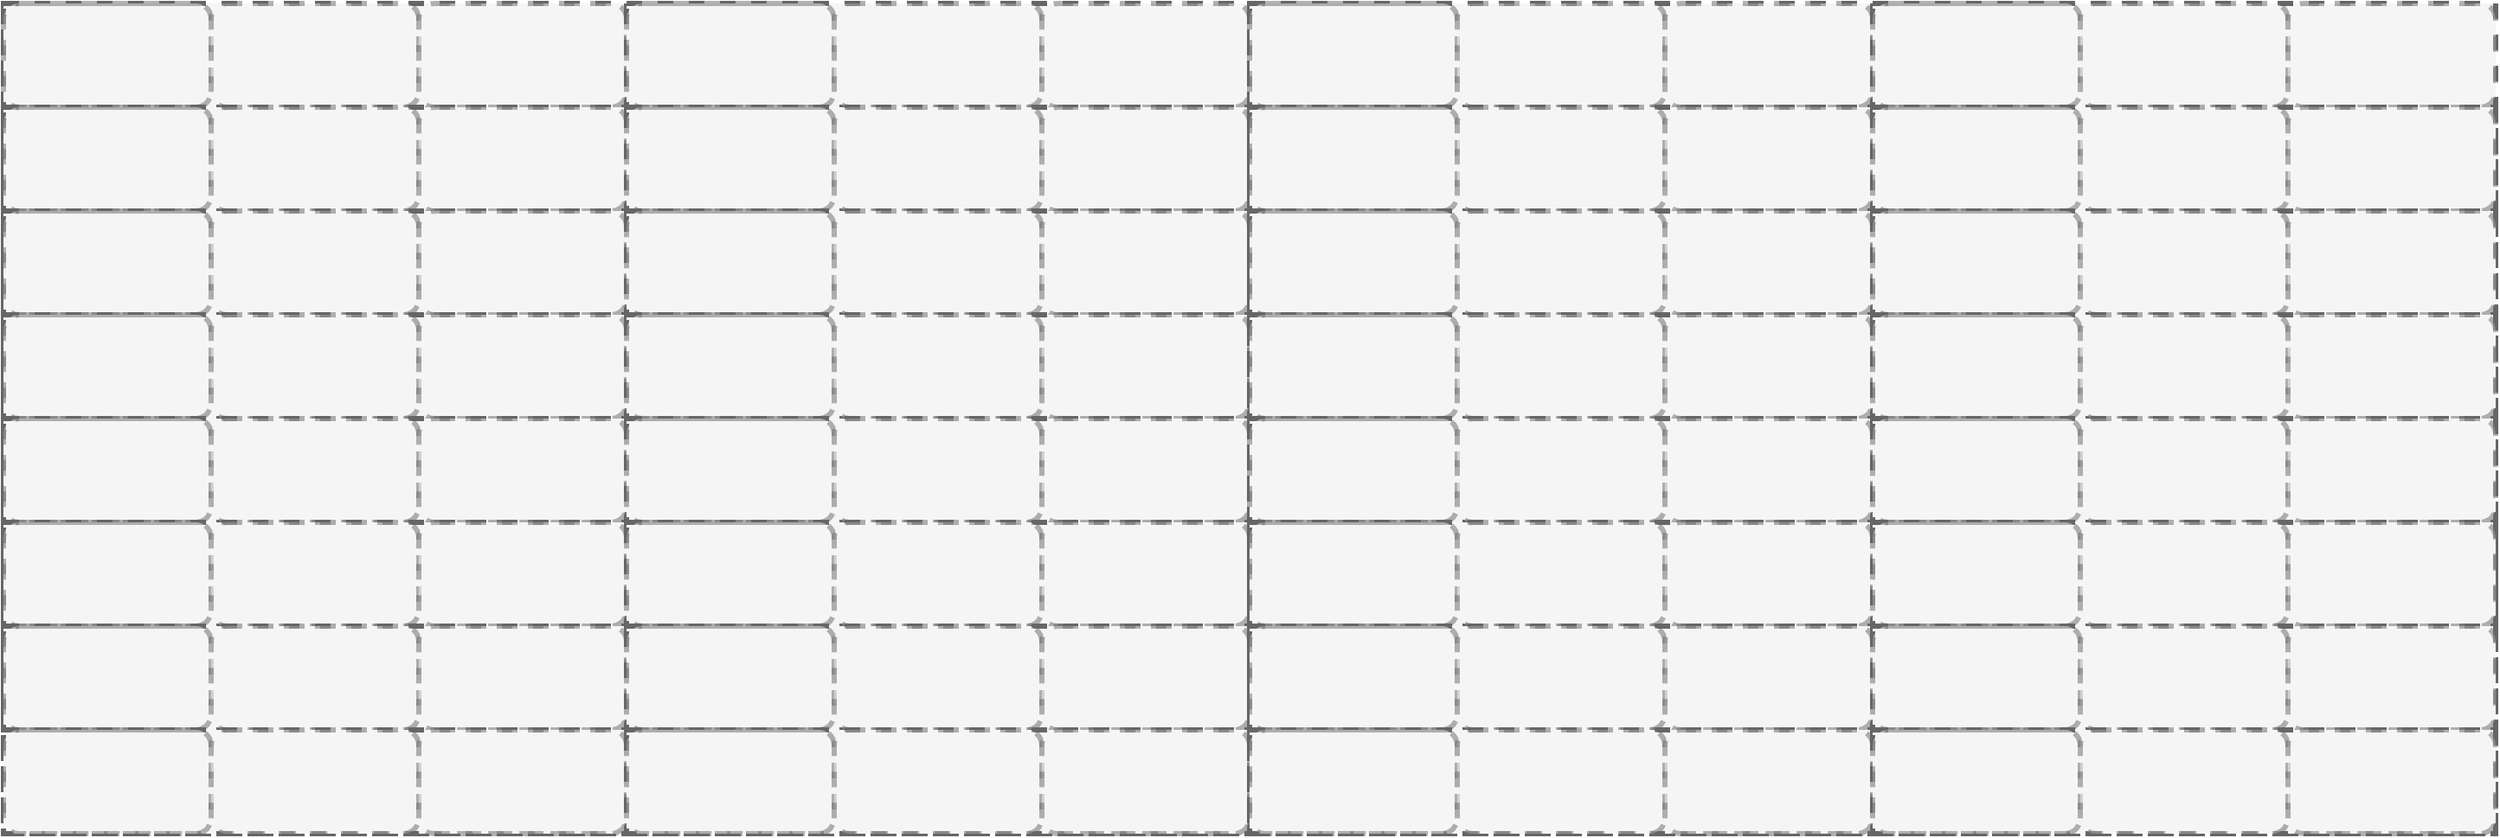 <mxfile version="20.8.16" type="device"><diagram name="ページ1" id="0RTc6-FF8qy1C9PhqOyB"><mxGraphModel dx="1048" dy="943" grid="1" gridSize="10" guides="1" tooltips="1" connect="1" arrows="1" fold="1" page="1" pageScale="1" pageWidth="1169" pageHeight="827" math="0" shadow="0"><root><mxCell id="0"/><mxCell id="1" parent="0"/><mxCell id="ZHSM3dWMWpiIqD__OsiT-309" value="" style="group;fillColor=#f5f5f5;strokeColor=#666666;fontColor=#333333;dashed=1;strokeWidth=3;" vertex="1" connectable="0" parent="1"><mxGeometry x="80" y="40" width="1440" height="480" as="geometry"/></mxCell><mxCell id="ZHSM3dWMWpiIqD__OsiT-203" value="" style="group;fillColor=#f5f5f5;strokeColor=#666666;fontColor=#333333;dashed=1;strokeWidth=3;" vertex="1" connectable="0" parent="ZHSM3dWMWpiIqD__OsiT-309"><mxGeometry width="720" height="240" as="geometry"/></mxCell><mxCell id="ZHSM3dWMWpiIqD__OsiT-185" value="" style="group;fillColor=#f5f5f5;strokeColor=#666666;fontColor=#333333;dashed=1;strokeWidth=3;" vertex="1" connectable="0" parent="ZHSM3dWMWpiIqD__OsiT-203"><mxGeometry width="720" height="120" as="geometry"/></mxCell><mxCell id="ZHSM3dWMWpiIqD__OsiT-172" value="" style="group;fillColor=#f5f5f5;strokeColor=#666666;fontColor=#333333;dashed=1;strokeWidth=3;" vertex="1" connectable="0" parent="ZHSM3dWMWpiIqD__OsiT-185"><mxGeometry width="360" height="60" as="geometry"/></mxCell><mxCell id="ZHSM3dWMWpiIqD__OsiT-166" value="" style="rounded=1;whiteSpace=wrap;html=1;opacity=50;fillColor=#f5f5f5;strokeColor=#666666;fontColor=#333333;dashed=1;strokeWidth=3;" vertex="1" parent="ZHSM3dWMWpiIqD__OsiT-172"><mxGeometry width="120" height="60" as="geometry"/></mxCell><mxCell id="ZHSM3dWMWpiIqD__OsiT-167" value="" style="rounded=1;whiteSpace=wrap;html=1;opacity=50;fillColor=#f5f5f5;strokeColor=#666666;fontColor=#333333;dashed=1;strokeWidth=3;" vertex="1" parent="ZHSM3dWMWpiIqD__OsiT-172"><mxGeometry x="120" width="120" height="60" as="geometry"/></mxCell><mxCell id="ZHSM3dWMWpiIqD__OsiT-168" value="" style="rounded=1;whiteSpace=wrap;html=1;opacity=50;fillColor=#f5f5f5;strokeColor=#666666;fontColor=#333333;dashed=1;strokeWidth=3;" vertex="1" parent="ZHSM3dWMWpiIqD__OsiT-172"><mxGeometry x="240" width="120" height="60" as="geometry"/></mxCell><mxCell id="ZHSM3dWMWpiIqD__OsiT-173" value="" style="group;fillColor=#f5f5f5;strokeColor=#666666;fontColor=#333333;dashed=1;strokeWidth=3;" vertex="1" connectable="0" parent="ZHSM3dWMWpiIqD__OsiT-185"><mxGeometry y="60" width="360" height="60" as="geometry"/></mxCell><mxCell id="ZHSM3dWMWpiIqD__OsiT-174" value="" style="rounded=1;whiteSpace=wrap;html=1;opacity=50;fillColor=#f5f5f5;strokeColor=#666666;fontColor=#333333;dashed=1;strokeWidth=3;" vertex="1" parent="ZHSM3dWMWpiIqD__OsiT-173"><mxGeometry width="120" height="60" as="geometry"/></mxCell><mxCell id="ZHSM3dWMWpiIqD__OsiT-175" value="" style="rounded=1;whiteSpace=wrap;html=1;opacity=50;fillColor=#f5f5f5;strokeColor=#666666;fontColor=#333333;dashed=1;strokeWidth=3;" vertex="1" parent="ZHSM3dWMWpiIqD__OsiT-173"><mxGeometry x="120" width="120" height="60" as="geometry"/></mxCell><mxCell id="ZHSM3dWMWpiIqD__OsiT-176" value="" style="rounded=1;whiteSpace=wrap;html=1;opacity=50;fillColor=#f5f5f5;strokeColor=#666666;fontColor=#333333;dashed=1;strokeWidth=3;" vertex="1" parent="ZHSM3dWMWpiIqD__OsiT-173"><mxGeometry x="240" width="120" height="60" as="geometry"/></mxCell><mxCell id="ZHSM3dWMWpiIqD__OsiT-177" value="" style="group;fillColor=#f5f5f5;strokeColor=#666666;fontColor=#333333;dashed=1;strokeWidth=3;" vertex="1" connectable="0" parent="ZHSM3dWMWpiIqD__OsiT-185"><mxGeometry x="360" width="360" height="60" as="geometry"/></mxCell><mxCell id="ZHSM3dWMWpiIqD__OsiT-178" value="" style="rounded=1;whiteSpace=wrap;html=1;opacity=50;fillColor=#f5f5f5;strokeColor=#666666;fontColor=#333333;dashed=1;strokeWidth=3;" vertex="1" parent="ZHSM3dWMWpiIqD__OsiT-177"><mxGeometry width="120" height="60" as="geometry"/></mxCell><mxCell id="ZHSM3dWMWpiIqD__OsiT-179" value="" style="rounded=1;whiteSpace=wrap;html=1;opacity=50;fillColor=#f5f5f5;strokeColor=#666666;fontColor=#333333;dashed=1;strokeWidth=3;" vertex="1" parent="ZHSM3dWMWpiIqD__OsiT-177"><mxGeometry x="120" width="120" height="60" as="geometry"/></mxCell><mxCell id="ZHSM3dWMWpiIqD__OsiT-180" value="" style="rounded=1;whiteSpace=wrap;html=1;opacity=50;fillColor=#f5f5f5;strokeColor=#666666;fontColor=#333333;dashed=1;strokeWidth=3;" vertex="1" parent="ZHSM3dWMWpiIqD__OsiT-177"><mxGeometry x="240" width="120" height="60" as="geometry"/></mxCell><mxCell id="ZHSM3dWMWpiIqD__OsiT-181" value="" style="group;fillColor=#f5f5f5;strokeColor=#666666;fontColor=#333333;dashed=1;strokeWidth=3;" vertex="1" connectable="0" parent="ZHSM3dWMWpiIqD__OsiT-185"><mxGeometry x="360" y="60" width="360" height="60" as="geometry"/></mxCell><mxCell id="ZHSM3dWMWpiIqD__OsiT-182" value="" style="rounded=1;whiteSpace=wrap;html=1;opacity=50;fillColor=#f5f5f5;strokeColor=#666666;fontColor=#333333;dashed=1;strokeWidth=3;" vertex="1" parent="ZHSM3dWMWpiIqD__OsiT-181"><mxGeometry width="120" height="60" as="geometry"/></mxCell><mxCell id="ZHSM3dWMWpiIqD__OsiT-183" value="" style="rounded=1;whiteSpace=wrap;html=1;opacity=50;fillColor=#f5f5f5;strokeColor=#666666;fontColor=#333333;dashed=1;strokeWidth=3;" vertex="1" parent="ZHSM3dWMWpiIqD__OsiT-181"><mxGeometry x="120" width="120" height="60" as="geometry"/></mxCell><mxCell id="ZHSM3dWMWpiIqD__OsiT-184" value="" style="rounded=1;whiteSpace=wrap;html=1;opacity=50;fillColor=#f5f5f5;strokeColor=#666666;fontColor=#333333;dashed=1;strokeWidth=3;" vertex="1" parent="ZHSM3dWMWpiIqD__OsiT-181"><mxGeometry x="240" width="120" height="60" as="geometry"/></mxCell><mxCell id="ZHSM3dWMWpiIqD__OsiT-186" value="" style="group;fillColor=#f5f5f5;strokeColor=#666666;fontColor=#333333;dashed=1;strokeWidth=3;" vertex="1" connectable="0" parent="ZHSM3dWMWpiIqD__OsiT-203"><mxGeometry y="120" width="720" height="120" as="geometry"/></mxCell><mxCell id="ZHSM3dWMWpiIqD__OsiT-187" value="" style="group;fillColor=#f5f5f5;strokeColor=#666666;fontColor=#333333;dashed=1;strokeWidth=3;" vertex="1" connectable="0" parent="ZHSM3dWMWpiIqD__OsiT-186"><mxGeometry width="360" height="60" as="geometry"/></mxCell><mxCell id="ZHSM3dWMWpiIqD__OsiT-188" value="" style="rounded=1;whiteSpace=wrap;html=1;opacity=50;fillColor=#f5f5f5;strokeColor=#666666;fontColor=#333333;dashed=1;strokeWidth=3;" vertex="1" parent="ZHSM3dWMWpiIqD__OsiT-187"><mxGeometry width="120" height="60" as="geometry"/></mxCell><mxCell id="ZHSM3dWMWpiIqD__OsiT-189" value="" style="rounded=1;whiteSpace=wrap;html=1;opacity=50;fillColor=#f5f5f5;strokeColor=#666666;fontColor=#333333;dashed=1;strokeWidth=3;" vertex="1" parent="ZHSM3dWMWpiIqD__OsiT-187"><mxGeometry x="120" width="120" height="60" as="geometry"/></mxCell><mxCell id="ZHSM3dWMWpiIqD__OsiT-190" value="" style="rounded=1;whiteSpace=wrap;html=1;opacity=50;fillColor=#f5f5f5;strokeColor=#666666;fontColor=#333333;dashed=1;strokeWidth=3;" vertex="1" parent="ZHSM3dWMWpiIqD__OsiT-187"><mxGeometry x="240" width="120" height="60" as="geometry"/></mxCell><mxCell id="ZHSM3dWMWpiIqD__OsiT-191" value="" style="group;fillColor=#f5f5f5;strokeColor=#666666;fontColor=#333333;dashed=1;strokeWidth=3;" vertex="1" connectable="0" parent="ZHSM3dWMWpiIqD__OsiT-186"><mxGeometry y="60" width="360" height="60" as="geometry"/></mxCell><mxCell id="ZHSM3dWMWpiIqD__OsiT-192" value="" style="rounded=1;whiteSpace=wrap;html=1;opacity=50;fillColor=#f5f5f5;strokeColor=#666666;fontColor=#333333;dashed=1;strokeWidth=3;" vertex="1" parent="ZHSM3dWMWpiIqD__OsiT-191"><mxGeometry width="120" height="60" as="geometry"/></mxCell><mxCell id="ZHSM3dWMWpiIqD__OsiT-193" value="" style="rounded=1;whiteSpace=wrap;html=1;opacity=50;fillColor=#f5f5f5;strokeColor=#666666;fontColor=#333333;dashed=1;strokeWidth=3;" vertex="1" parent="ZHSM3dWMWpiIqD__OsiT-191"><mxGeometry x="120" width="120" height="60" as="geometry"/></mxCell><mxCell id="ZHSM3dWMWpiIqD__OsiT-194" value="" style="rounded=1;whiteSpace=wrap;html=1;opacity=50;fillColor=#f5f5f5;strokeColor=#666666;fontColor=#333333;dashed=1;strokeWidth=3;" vertex="1" parent="ZHSM3dWMWpiIqD__OsiT-191"><mxGeometry x="240" width="120" height="60" as="geometry"/></mxCell><mxCell id="ZHSM3dWMWpiIqD__OsiT-195" value="" style="group;fillColor=#f5f5f5;strokeColor=#666666;fontColor=#333333;dashed=1;strokeWidth=3;" vertex="1" connectable="0" parent="ZHSM3dWMWpiIqD__OsiT-186"><mxGeometry x="360" width="360" height="60" as="geometry"/></mxCell><mxCell id="ZHSM3dWMWpiIqD__OsiT-196" value="" style="rounded=1;whiteSpace=wrap;html=1;opacity=50;fillColor=#f5f5f5;strokeColor=#666666;fontColor=#333333;dashed=1;strokeWidth=3;" vertex="1" parent="ZHSM3dWMWpiIqD__OsiT-195"><mxGeometry width="120" height="60" as="geometry"/></mxCell><mxCell id="ZHSM3dWMWpiIqD__OsiT-197" value="" style="rounded=1;whiteSpace=wrap;html=1;opacity=50;fillColor=#f5f5f5;strokeColor=#666666;fontColor=#333333;dashed=1;strokeWidth=3;" vertex="1" parent="ZHSM3dWMWpiIqD__OsiT-195"><mxGeometry x="120" width="120" height="60" as="geometry"/></mxCell><mxCell id="ZHSM3dWMWpiIqD__OsiT-198" value="" style="rounded=1;whiteSpace=wrap;html=1;opacity=50;fillColor=#f5f5f5;strokeColor=#666666;fontColor=#333333;dashed=1;strokeWidth=3;" vertex="1" parent="ZHSM3dWMWpiIqD__OsiT-195"><mxGeometry x="240" width="120" height="60" as="geometry"/></mxCell><mxCell id="ZHSM3dWMWpiIqD__OsiT-199" value="" style="group;fillColor=#f5f5f5;strokeColor=#666666;fontColor=#333333;dashed=1;strokeWidth=3;" vertex="1" connectable="0" parent="ZHSM3dWMWpiIqD__OsiT-186"><mxGeometry x="360" y="60" width="360" height="60" as="geometry"/></mxCell><mxCell id="ZHSM3dWMWpiIqD__OsiT-200" value="" style="rounded=1;whiteSpace=wrap;html=1;opacity=50;fillColor=#f5f5f5;strokeColor=#666666;fontColor=#333333;dashed=1;strokeWidth=3;" vertex="1" parent="ZHSM3dWMWpiIqD__OsiT-199"><mxGeometry width="120" height="60" as="geometry"/></mxCell><mxCell id="ZHSM3dWMWpiIqD__OsiT-201" value="" style="rounded=1;whiteSpace=wrap;html=1;opacity=50;fillColor=#f5f5f5;strokeColor=#666666;fontColor=#333333;dashed=1;strokeWidth=3;" vertex="1" parent="ZHSM3dWMWpiIqD__OsiT-199"><mxGeometry x="120" width="120" height="60" as="geometry"/></mxCell><mxCell id="ZHSM3dWMWpiIqD__OsiT-202" value="" style="rounded=1;whiteSpace=wrap;html=1;opacity=50;fillColor=#f5f5f5;strokeColor=#666666;fontColor=#333333;dashed=1;strokeWidth=3;" vertex="1" parent="ZHSM3dWMWpiIqD__OsiT-199"><mxGeometry x="240" width="120" height="60" as="geometry"/></mxCell><mxCell id="ZHSM3dWMWpiIqD__OsiT-204" value="" style="group;fillColor=#f5f5f5;strokeColor=#666666;fontColor=#333333;dashed=1;strokeWidth=3;" vertex="1" connectable="0" parent="ZHSM3dWMWpiIqD__OsiT-309"><mxGeometry y="240" width="720" height="240" as="geometry"/></mxCell><mxCell id="ZHSM3dWMWpiIqD__OsiT-205" value="" style="group;fillColor=#f5f5f5;strokeColor=#666666;fontColor=#333333;dashed=1;strokeWidth=3;" vertex="1" connectable="0" parent="ZHSM3dWMWpiIqD__OsiT-204"><mxGeometry width="720" height="120" as="geometry"/></mxCell><mxCell id="ZHSM3dWMWpiIqD__OsiT-206" value="" style="group;fillColor=#f5f5f5;strokeColor=#666666;fontColor=#333333;dashed=1;strokeWidth=3;" vertex="1" connectable="0" parent="ZHSM3dWMWpiIqD__OsiT-205"><mxGeometry width="360" height="60" as="geometry"/></mxCell><mxCell id="ZHSM3dWMWpiIqD__OsiT-207" value="" style="rounded=1;whiteSpace=wrap;html=1;opacity=50;fillColor=#f5f5f5;strokeColor=#666666;fontColor=#333333;dashed=1;strokeWidth=3;" vertex="1" parent="ZHSM3dWMWpiIqD__OsiT-206"><mxGeometry width="120" height="60" as="geometry"/></mxCell><mxCell id="ZHSM3dWMWpiIqD__OsiT-208" value="" style="rounded=1;whiteSpace=wrap;html=1;opacity=50;fillColor=#f5f5f5;strokeColor=#666666;fontColor=#333333;dashed=1;strokeWidth=3;" vertex="1" parent="ZHSM3dWMWpiIqD__OsiT-206"><mxGeometry x="120" width="120" height="60" as="geometry"/></mxCell><mxCell id="ZHSM3dWMWpiIqD__OsiT-209" value="" style="rounded=1;whiteSpace=wrap;html=1;opacity=50;fillColor=#f5f5f5;strokeColor=#666666;fontColor=#333333;dashed=1;strokeWidth=3;" vertex="1" parent="ZHSM3dWMWpiIqD__OsiT-206"><mxGeometry x="240" width="120" height="60" as="geometry"/></mxCell><mxCell id="ZHSM3dWMWpiIqD__OsiT-210" value="" style="group;fillColor=#f5f5f5;strokeColor=#666666;fontColor=#333333;dashed=1;strokeWidth=3;" vertex="1" connectable="0" parent="ZHSM3dWMWpiIqD__OsiT-205"><mxGeometry y="60" width="360" height="60" as="geometry"/></mxCell><mxCell id="ZHSM3dWMWpiIqD__OsiT-211" value="" style="rounded=1;whiteSpace=wrap;html=1;opacity=50;fillColor=#f5f5f5;strokeColor=#666666;fontColor=#333333;dashed=1;strokeWidth=3;" vertex="1" parent="ZHSM3dWMWpiIqD__OsiT-210"><mxGeometry width="120" height="60" as="geometry"/></mxCell><mxCell id="ZHSM3dWMWpiIqD__OsiT-212" value="" style="rounded=1;whiteSpace=wrap;html=1;opacity=50;fillColor=#f5f5f5;strokeColor=#666666;fontColor=#333333;dashed=1;strokeWidth=3;" vertex="1" parent="ZHSM3dWMWpiIqD__OsiT-210"><mxGeometry x="120" width="120" height="60" as="geometry"/></mxCell><mxCell id="ZHSM3dWMWpiIqD__OsiT-213" value="" style="rounded=1;whiteSpace=wrap;html=1;opacity=50;fillColor=#f5f5f5;strokeColor=#666666;fontColor=#333333;dashed=1;strokeWidth=3;" vertex="1" parent="ZHSM3dWMWpiIqD__OsiT-210"><mxGeometry x="240" width="120" height="60" as="geometry"/></mxCell><mxCell id="ZHSM3dWMWpiIqD__OsiT-214" value="" style="group;fillColor=#f5f5f5;strokeColor=#666666;fontColor=#333333;dashed=1;strokeWidth=3;" vertex="1" connectable="0" parent="ZHSM3dWMWpiIqD__OsiT-205"><mxGeometry x="360" width="360" height="60" as="geometry"/></mxCell><mxCell id="ZHSM3dWMWpiIqD__OsiT-215" value="" style="rounded=1;whiteSpace=wrap;html=1;opacity=50;fillColor=#f5f5f5;strokeColor=#666666;fontColor=#333333;dashed=1;strokeWidth=3;" vertex="1" parent="ZHSM3dWMWpiIqD__OsiT-214"><mxGeometry width="120" height="60" as="geometry"/></mxCell><mxCell id="ZHSM3dWMWpiIqD__OsiT-216" value="" style="rounded=1;whiteSpace=wrap;html=1;opacity=50;fillColor=#f5f5f5;strokeColor=#666666;fontColor=#333333;dashed=1;strokeWidth=3;" vertex="1" parent="ZHSM3dWMWpiIqD__OsiT-214"><mxGeometry x="120" width="120" height="60" as="geometry"/></mxCell><mxCell id="ZHSM3dWMWpiIqD__OsiT-217" value="" style="rounded=1;whiteSpace=wrap;html=1;opacity=50;fillColor=#f5f5f5;strokeColor=#666666;fontColor=#333333;dashed=1;strokeWidth=3;" vertex="1" parent="ZHSM3dWMWpiIqD__OsiT-214"><mxGeometry x="240" width="120" height="60" as="geometry"/></mxCell><mxCell id="ZHSM3dWMWpiIqD__OsiT-218" value="" style="group;fillColor=#f5f5f5;strokeColor=#666666;fontColor=#333333;dashed=1;strokeWidth=3;" vertex="1" connectable="0" parent="ZHSM3dWMWpiIqD__OsiT-205"><mxGeometry x="360" y="60" width="360" height="60" as="geometry"/></mxCell><mxCell id="ZHSM3dWMWpiIqD__OsiT-219" value="" style="rounded=1;whiteSpace=wrap;html=1;opacity=50;fillColor=#f5f5f5;strokeColor=#666666;fontColor=#333333;dashed=1;strokeWidth=3;" vertex="1" parent="ZHSM3dWMWpiIqD__OsiT-218"><mxGeometry width="120" height="60" as="geometry"/></mxCell><mxCell id="ZHSM3dWMWpiIqD__OsiT-220" value="" style="rounded=1;whiteSpace=wrap;html=1;opacity=50;fillColor=#f5f5f5;strokeColor=#666666;fontColor=#333333;dashed=1;strokeWidth=3;" vertex="1" parent="ZHSM3dWMWpiIqD__OsiT-218"><mxGeometry x="120" width="120" height="60" as="geometry"/></mxCell><mxCell id="ZHSM3dWMWpiIqD__OsiT-221" value="" style="rounded=1;whiteSpace=wrap;html=1;opacity=50;fillColor=#f5f5f5;strokeColor=#666666;fontColor=#333333;dashed=1;strokeWidth=3;" vertex="1" parent="ZHSM3dWMWpiIqD__OsiT-218"><mxGeometry x="240" width="120" height="60" as="geometry"/></mxCell><mxCell id="ZHSM3dWMWpiIqD__OsiT-222" value="" style="group;fillColor=#f5f5f5;strokeColor=#666666;fontColor=#333333;dashed=1;strokeWidth=3;" vertex="1" connectable="0" parent="ZHSM3dWMWpiIqD__OsiT-204"><mxGeometry y="120" width="720" height="120" as="geometry"/></mxCell><mxCell id="ZHSM3dWMWpiIqD__OsiT-223" value="" style="group;fillColor=#f5f5f5;strokeColor=#666666;fontColor=#333333;dashed=1;strokeWidth=3;" vertex="1" connectable="0" parent="ZHSM3dWMWpiIqD__OsiT-222"><mxGeometry width="360" height="60" as="geometry"/></mxCell><mxCell id="ZHSM3dWMWpiIqD__OsiT-224" value="" style="rounded=1;whiteSpace=wrap;html=1;opacity=50;fillColor=#f5f5f5;strokeColor=#666666;fontColor=#333333;dashed=1;strokeWidth=3;" vertex="1" parent="ZHSM3dWMWpiIqD__OsiT-223"><mxGeometry width="120" height="60" as="geometry"/></mxCell><mxCell id="ZHSM3dWMWpiIqD__OsiT-225" value="" style="rounded=1;whiteSpace=wrap;html=1;opacity=50;fillColor=#f5f5f5;strokeColor=#666666;fontColor=#333333;dashed=1;strokeWidth=3;" vertex="1" parent="ZHSM3dWMWpiIqD__OsiT-223"><mxGeometry x="120" width="120" height="60" as="geometry"/></mxCell><mxCell id="ZHSM3dWMWpiIqD__OsiT-226" value="" style="rounded=1;whiteSpace=wrap;html=1;opacity=50;fillColor=#f5f5f5;strokeColor=#666666;fontColor=#333333;dashed=1;strokeWidth=3;" vertex="1" parent="ZHSM3dWMWpiIqD__OsiT-223"><mxGeometry x="240" width="120" height="60" as="geometry"/></mxCell><mxCell id="ZHSM3dWMWpiIqD__OsiT-227" value="" style="group;fillColor=#f5f5f5;strokeColor=#666666;fontColor=#333333;dashed=1;strokeWidth=3;" vertex="1" connectable="0" parent="ZHSM3dWMWpiIqD__OsiT-222"><mxGeometry y="60" width="360" height="60" as="geometry"/></mxCell><mxCell id="ZHSM3dWMWpiIqD__OsiT-228" value="" style="rounded=1;whiteSpace=wrap;html=1;opacity=50;fillColor=#f5f5f5;strokeColor=#666666;fontColor=#333333;dashed=1;strokeWidth=3;" vertex="1" parent="ZHSM3dWMWpiIqD__OsiT-227"><mxGeometry width="120" height="60" as="geometry"/></mxCell><mxCell id="ZHSM3dWMWpiIqD__OsiT-229" value="" style="rounded=1;whiteSpace=wrap;html=1;opacity=50;fillColor=#f5f5f5;strokeColor=#666666;fontColor=#333333;dashed=1;strokeWidth=3;" vertex="1" parent="ZHSM3dWMWpiIqD__OsiT-227"><mxGeometry x="120" width="120" height="60" as="geometry"/></mxCell><mxCell id="ZHSM3dWMWpiIqD__OsiT-230" value="" style="rounded=1;whiteSpace=wrap;html=1;opacity=50;fillColor=#f5f5f5;strokeColor=#666666;fontColor=#333333;dashed=1;strokeWidth=3;" vertex="1" parent="ZHSM3dWMWpiIqD__OsiT-227"><mxGeometry x="240" width="120" height="60" as="geometry"/></mxCell><mxCell id="ZHSM3dWMWpiIqD__OsiT-231" value="" style="group;fillColor=#f5f5f5;strokeColor=#666666;fontColor=#333333;dashed=1;strokeWidth=3;" vertex="1" connectable="0" parent="ZHSM3dWMWpiIqD__OsiT-222"><mxGeometry x="360" width="360" height="60" as="geometry"/></mxCell><mxCell id="ZHSM3dWMWpiIqD__OsiT-232" value="" style="rounded=1;whiteSpace=wrap;html=1;opacity=50;fillColor=#f5f5f5;strokeColor=#666666;fontColor=#333333;dashed=1;strokeWidth=3;" vertex="1" parent="ZHSM3dWMWpiIqD__OsiT-231"><mxGeometry width="120" height="60" as="geometry"/></mxCell><mxCell id="ZHSM3dWMWpiIqD__OsiT-233" value="" style="rounded=1;whiteSpace=wrap;html=1;opacity=50;fillColor=#f5f5f5;strokeColor=#666666;fontColor=#333333;dashed=1;strokeWidth=3;" vertex="1" parent="ZHSM3dWMWpiIqD__OsiT-231"><mxGeometry x="120" width="120" height="60" as="geometry"/></mxCell><mxCell id="ZHSM3dWMWpiIqD__OsiT-234" value="" style="rounded=1;whiteSpace=wrap;html=1;opacity=50;fillColor=#f5f5f5;strokeColor=#666666;fontColor=#333333;dashed=1;strokeWidth=3;" vertex="1" parent="ZHSM3dWMWpiIqD__OsiT-231"><mxGeometry x="240" width="120" height="60" as="geometry"/></mxCell><mxCell id="ZHSM3dWMWpiIqD__OsiT-235" value="" style="group;fillColor=#f5f5f5;strokeColor=#666666;fontColor=#333333;dashed=1;strokeWidth=3;" vertex="1" connectable="0" parent="ZHSM3dWMWpiIqD__OsiT-222"><mxGeometry x="360" y="60" width="360" height="60" as="geometry"/></mxCell><mxCell id="ZHSM3dWMWpiIqD__OsiT-236" value="" style="rounded=1;whiteSpace=wrap;html=1;opacity=50;fillColor=#f5f5f5;strokeColor=#666666;fontColor=#333333;dashed=1;strokeWidth=3;" vertex="1" parent="ZHSM3dWMWpiIqD__OsiT-235"><mxGeometry width="120" height="60" as="geometry"/></mxCell><mxCell id="ZHSM3dWMWpiIqD__OsiT-237" value="" style="rounded=1;whiteSpace=wrap;html=1;opacity=50;fillColor=#f5f5f5;strokeColor=#666666;fontColor=#333333;dashed=1;strokeWidth=3;" vertex="1" parent="ZHSM3dWMWpiIqD__OsiT-235"><mxGeometry x="120" width="120" height="60" as="geometry"/></mxCell><mxCell id="ZHSM3dWMWpiIqD__OsiT-238" value="" style="rounded=1;whiteSpace=wrap;html=1;opacity=50;fillColor=#f5f5f5;strokeColor=#666666;fontColor=#333333;dashed=1;strokeWidth=3;" vertex="1" parent="ZHSM3dWMWpiIqD__OsiT-235"><mxGeometry x="240" width="120" height="60" as="geometry"/></mxCell><mxCell id="ZHSM3dWMWpiIqD__OsiT-239" value="" style="group;fillColor=#f5f5f5;strokeColor=#666666;fontColor=#333333;dashed=1;strokeWidth=3;" vertex="1" connectable="0" parent="ZHSM3dWMWpiIqD__OsiT-309"><mxGeometry x="720" width="720" height="240" as="geometry"/></mxCell><mxCell id="ZHSM3dWMWpiIqD__OsiT-240" value="" style="group;fillColor=#f5f5f5;strokeColor=#666666;fontColor=#333333;dashed=1;strokeWidth=3;" vertex="1" connectable="0" parent="ZHSM3dWMWpiIqD__OsiT-239"><mxGeometry width="720" height="120" as="geometry"/></mxCell><mxCell id="ZHSM3dWMWpiIqD__OsiT-241" value="" style="group;fillColor=#f5f5f5;strokeColor=#666666;fontColor=#333333;dashed=1;strokeWidth=3;" vertex="1" connectable="0" parent="ZHSM3dWMWpiIqD__OsiT-240"><mxGeometry width="360" height="60" as="geometry"/></mxCell><mxCell id="ZHSM3dWMWpiIqD__OsiT-242" value="" style="rounded=1;whiteSpace=wrap;html=1;opacity=50;fillColor=#f5f5f5;strokeColor=#666666;fontColor=#333333;dashed=1;strokeWidth=3;" vertex="1" parent="ZHSM3dWMWpiIqD__OsiT-241"><mxGeometry width="120" height="60" as="geometry"/></mxCell><mxCell id="ZHSM3dWMWpiIqD__OsiT-243" value="" style="rounded=1;whiteSpace=wrap;html=1;opacity=50;fillColor=#f5f5f5;strokeColor=#666666;fontColor=#333333;dashed=1;strokeWidth=3;" vertex="1" parent="ZHSM3dWMWpiIqD__OsiT-241"><mxGeometry x="120" width="120" height="60" as="geometry"/></mxCell><mxCell id="ZHSM3dWMWpiIqD__OsiT-244" value="" style="rounded=1;whiteSpace=wrap;html=1;opacity=50;fillColor=#f5f5f5;strokeColor=#666666;fontColor=#333333;dashed=1;strokeWidth=3;" vertex="1" parent="ZHSM3dWMWpiIqD__OsiT-241"><mxGeometry x="240" width="120" height="60" as="geometry"/></mxCell><mxCell id="ZHSM3dWMWpiIqD__OsiT-245" value="" style="group;fillColor=#f5f5f5;strokeColor=#666666;fontColor=#333333;dashed=1;strokeWidth=3;" vertex="1" connectable="0" parent="ZHSM3dWMWpiIqD__OsiT-240"><mxGeometry y="60" width="360" height="60" as="geometry"/></mxCell><mxCell id="ZHSM3dWMWpiIqD__OsiT-246" value="" style="rounded=1;whiteSpace=wrap;html=1;opacity=50;fillColor=#f5f5f5;strokeColor=#666666;fontColor=#333333;dashed=1;strokeWidth=3;" vertex="1" parent="ZHSM3dWMWpiIqD__OsiT-245"><mxGeometry width="120" height="60" as="geometry"/></mxCell><mxCell id="ZHSM3dWMWpiIqD__OsiT-247" value="" style="rounded=1;whiteSpace=wrap;html=1;opacity=50;fillColor=#f5f5f5;strokeColor=#666666;fontColor=#333333;dashed=1;strokeWidth=3;" vertex="1" parent="ZHSM3dWMWpiIqD__OsiT-245"><mxGeometry x="120" width="120" height="60" as="geometry"/></mxCell><mxCell id="ZHSM3dWMWpiIqD__OsiT-248" value="" style="rounded=1;whiteSpace=wrap;html=1;opacity=50;fillColor=#f5f5f5;strokeColor=#666666;fontColor=#333333;dashed=1;strokeWidth=3;" vertex="1" parent="ZHSM3dWMWpiIqD__OsiT-245"><mxGeometry x="240" width="120" height="60" as="geometry"/></mxCell><mxCell id="ZHSM3dWMWpiIqD__OsiT-249" value="" style="group;fillColor=#f5f5f5;strokeColor=#666666;fontColor=#333333;dashed=1;strokeWidth=3;" vertex="1" connectable="0" parent="ZHSM3dWMWpiIqD__OsiT-240"><mxGeometry x="360" width="360" height="60" as="geometry"/></mxCell><mxCell id="ZHSM3dWMWpiIqD__OsiT-250" value="" style="rounded=1;whiteSpace=wrap;html=1;opacity=50;fillColor=#f5f5f5;strokeColor=#666666;fontColor=#333333;dashed=1;strokeWidth=3;" vertex="1" parent="ZHSM3dWMWpiIqD__OsiT-249"><mxGeometry width="120" height="60" as="geometry"/></mxCell><mxCell id="ZHSM3dWMWpiIqD__OsiT-251" value="" style="rounded=1;whiteSpace=wrap;html=1;opacity=50;fillColor=#f5f5f5;strokeColor=#666666;fontColor=#333333;dashed=1;strokeWidth=3;" vertex="1" parent="ZHSM3dWMWpiIqD__OsiT-249"><mxGeometry x="120" width="120" height="60" as="geometry"/></mxCell><mxCell id="ZHSM3dWMWpiIqD__OsiT-252" value="" style="rounded=1;whiteSpace=wrap;html=1;opacity=50;fillColor=#f5f5f5;strokeColor=#666666;fontColor=#333333;dashed=1;strokeWidth=3;" vertex="1" parent="ZHSM3dWMWpiIqD__OsiT-249"><mxGeometry x="240" width="120" height="60" as="geometry"/></mxCell><mxCell id="ZHSM3dWMWpiIqD__OsiT-253" value="" style="group;fillColor=#f5f5f5;strokeColor=#666666;fontColor=#333333;dashed=1;strokeWidth=3;" vertex="1" connectable="0" parent="ZHSM3dWMWpiIqD__OsiT-240"><mxGeometry x="360" y="60" width="360" height="60" as="geometry"/></mxCell><mxCell id="ZHSM3dWMWpiIqD__OsiT-254" value="" style="rounded=1;whiteSpace=wrap;html=1;opacity=50;fillColor=#f5f5f5;strokeColor=#666666;fontColor=#333333;dashed=1;strokeWidth=3;" vertex="1" parent="ZHSM3dWMWpiIqD__OsiT-253"><mxGeometry width="120" height="60" as="geometry"/></mxCell><mxCell id="ZHSM3dWMWpiIqD__OsiT-255" value="" style="rounded=1;whiteSpace=wrap;html=1;opacity=50;fillColor=#f5f5f5;strokeColor=#666666;fontColor=#333333;dashed=1;strokeWidth=3;" vertex="1" parent="ZHSM3dWMWpiIqD__OsiT-253"><mxGeometry x="120" width="120" height="60" as="geometry"/></mxCell><mxCell id="ZHSM3dWMWpiIqD__OsiT-256" value="" style="rounded=1;whiteSpace=wrap;html=1;opacity=50;fillColor=#f5f5f5;strokeColor=#666666;fontColor=#333333;dashed=1;strokeWidth=3;" vertex="1" parent="ZHSM3dWMWpiIqD__OsiT-253"><mxGeometry x="240" width="120" height="60" as="geometry"/></mxCell><mxCell id="ZHSM3dWMWpiIqD__OsiT-257" value="" style="group;fillColor=#f5f5f5;strokeColor=#666666;fontColor=#333333;dashed=1;strokeWidth=3;" vertex="1" connectable="0" parent="ZHSM3dWMWpiIqD__OsiT-239"><mxGeometry y="120" width="720" height="120" as="geometry"/></mxCell><mxCell id="ZHSM3dWMWpiIqD__OsiT-258" value="" style="group;fillColor=#f5f5f5;strokeColor=#666666;fontColor=#333333;dashed=1;strokeWidth=3;" vertex="1" connectable="0" parent="ZHSM3dWMWpiIqD__OsiT-257"><mxGeometry width="360" height="60" as="geometry"/></mxCell><mxCell id="ZHSM3dWMWpiIqD__OsiT-259" value="" style="rounded=1;whiteSpace=wrap;html=1;opacity=50;fillColor=#f5f5f5;strokeColor=#666666;fontColor=#333333;dashed=1;strokeWidth=3;" vertex="1" parent="ZHSM3dWMWpiIqD__OsiT-258"><mxGeometry width="120" height="60" as="geometry"/></mxCell><mxCell id="ZHSM3dWMWpiIqD__OsiT-260" value="" style="rounded=1;whiteSpace=wrap;html=1;opacity=50;fillColor=#f5f5f5;strokeColor=#666666;fontColor=#333333;dashed=1;strokeWidth=3;" vertex="1" parent="ZHSM3dWMWpiIqD__OsiT-258"><mxGeometry x="120" width="120" height="60" as="geometry"/></mxCell><mxCell id="ZHSM3dWMWpiIqD__OsiT-261" value="" style="rounded=1;whiteSpace=wrap;html=1;opacity=50;fillColor=#f5f5f5;strokeColor=#666666;fontColor=#333333;dashed=1;strokeWidth=3;" vertex="1" parent="ZHSM3dWMWpiIqD__OsiT-258"><mxGeometry x="240" width="120" height="60" as="geometry"/></mxCell><mxCell id="ZHSM3dWMWpiIqD__OsiT-262" value="" style="group;fillColor=#f5f5f5;strokeColor=#666666;fontColor=#333333;dashed=1;strokeWidth=3;" vertex="1" connectable="0" parent="ZHSM3dWMWpiIqD__OsiT-257"><mxGeometry y="60" width="360" height="60" as="geometry"/></mxCell><mxCell id="ZHSM3dWMWpiIqD__OsiT-263" value="" style="rounded=1;whiteSpace=wrap;html=1;opacity=50;fillColor=#f5f5f5;strokeColor=#666666;fontColor=#333333;dashed=1;strokeWidth=3;" vertex="1" parent="ZHSM3dWMWpiIqD__OsiT-262"><mxGeometry width="120" height="60" as="geometry"/></mxCell><mxCell id="ZHSM3dWMWpiIqD__OsiT-264" value="" style="rounded=1;whiteSpace=wrap;html=1;opacity=50;fillColor=#f5f5f5;strokeColor=#666666;fontColor=#333333;dashed=1;strokeWidth=3;" vertex="1" parent="ZHSM3dWMWpiIqD__OsiT-262"><mxGeometry x="120" width="120" height="60" as="geometry"/></mxCell><mxCell id="ZHSM3dWMWpiIqD__OsiT-265" value="" style="rounded=1;whiteSpace=wrap;html=1;opacity=50;fillColor=#f5f5f5;strokeColor=#666666;fontColor=#333333;dashed=1;strokeWidth=3;" vertex="1" parent="ZHSM3dWMWpiIqD__OsiT-262"><mxGeometry x="240" width="120" height="60" as="geometry"/></mxCell><mxCell id="ZHSM3dWMWpiIqD__OsiT-266" value="" style="group;fillColor=#f5f5f5;strokeColor=#666666;fontColor=#333333;dashed=1;strokeWidth=3;" vertex="1" connectable="0" parent="ZHSM3dWMWpiIqD__OsiT-257"><mxGeometry x="360" width="360" height="60" as="geometry"/></mxCell><mxCell id="ZHSM3dWMWpiIqD__OsiT-267" value="" style="rounded=1;whiteSpace=wrap;html=1;opacity=50;fillColor=#f5f5f5;strokeColor=#666666;fontColor=#333333;dashed=1;strokeWidth=3;" vertex="1" parent="ZHSM3dWMWpiIqD__OsiT-266"><mxGeometry width="120" height="60" as="geometry"/></mxCell><mxCell id="ZHSM3dWMWpiIqD__OsiT-268" value="" style="rounded=1;whiteSpace=wrap;html=1;opacity=50;fillColor=#f5f5f5;strokeColor=#666666;fontColor=#333333;dashed=1;strokeWidth=3;" vertex="1" parent="ZHSM3dWMWpiIqD__OsiT-266"><mxGeometry x="120" width="120" height="60" as="geometry"/></mxCell><mxCell id="ZHSM3dWMWpiIqD__OsiT-269" value="" style="rounded=1;whiteSpace=wrap;html=1;opacity=50;fillColor=#f5f5f5;strokeColor=#666666;fontColor=#333333;dashed=1;strokeWidth=3;" vertex="1" parent="ZHSM3dWMWpiIqD__OsiT-266"><mxGeometry x="240" width="120" height="60" as="geometry"/></mxCell><mxCell id="ZHSM3dWMWpiIqD__OsiT-270" value="" style="group;fillColor=#f5f5f5;strokeColor=#666666;fontColor=#333333;dashed=1;strokeWidth=3;" vertex="1" connectable="0" parent="ZHSM3dWMWpiIqD__OsiT-257"><mxGeometry x="360" y="60" width="360" height="60" as="geometry"/></mxCell><mxCell id="ZHSM3dWMWpiIqD__OsiT-271" value="" style="rounded=1;whiteSpace=wrap;html=1;opacity=50;fillColor=#f5f5f5;strokeColor=#666666;fontColor=#333333;dashed=1;strokeWidth=3;" vertex="1" parent="ZHSM3dWMWpiIqD__OsiT-270"><mxGeometry width="120" height="60" as="geometry"/></mxCell><mxCell id="ZHSM3dWMWpiIqD__OsiT-272" value="" style="rounded=1;whiteSpace=wrap;html=1;opacity=50;fillColor=#f5f5f5;strokeColor=#666666;fontColor=#333333;dashed=1;strokeWidth=3;" vertex="1" parent="ZHSM3dWMWpiIqD__OsiT-270"><mxGeometry x="120" width="120" height="60" as="geometry"/></mxCell><mxCell id="ZHSM3dWMWpiIqD__OsiT-273" value="" style="rounded=1;whiteSpace=wrap;html=1;opacity=50;fillColor=#f5f5f5;strokeColor=#666666;fontColor=#333333;dashed=1;strokeWidth=3;" vertex="1" parent="ZHSM3dWMWpiIqD__OsiT-270"><mxGeometry x="240" width="120" height="60" as="geometry"/></mxCell><mxCell id="ZHSM3dWMWpiIqD__OsiT-274" value="" style="group;fillColor=#f5f5f5;strokeColor=#666666;fontColor=#333333;dashed=1;strokeWidth=3;" vertex="1" connectable="0" parent="ZHSM3dWMWpiIqD__OsiT-309"><mxGeometry x="720" y="240" width="720" height="240" as="geometry"/></mxCell><mxCell id="ZHSM3dWMWpiIqD__OsiT-275" value="" style="group;fillColor=#f5f5f5;strokeColor=#666666;fontColor=#333333;dashed=1;strokeWidth=3;" vertex="1" connectable="0" parent="ZHSM3dWMWpiIqD__OsiT-274"><mxGeometry width="720" height="120" as="geometry"/></mxCell><mxCell id="ZHSM3dWMWpiIqD__OsiT-276" value="" style="group;fillColor=#f5f5f5;strokeColor=#666666;fontColor=#333333;dashed=1;strokeWidth=3;" vertex="1" connectable="0" parent="ZHSM3dWMWpiIqD__OsiT-275"><mxGeometry width="360" height="60" as="geometry"/></mxCell><mxCell id="ZHSM3dWMWpiIqD__OsiT-277" value="" style="rounded=1;whiteSpace=wrap;html=1;opacity=50;fillColor=#f5f5f5;strokeColor=#666666;fontColor=#333333;dashed=1;strokeWidth=3;" vertex="1" parent="ZHSM3dWMWpiIqD__OsiT-276"><mxGeometry width="120" height="60" as="geometry"/></mxCell><mxCell id="ZHSM3dWMWpiIqD__OsiT-278" value="" style="rounded=1;whiteSpace=wrap;html=1;opacity=50;fillColor=#f5f5f5;strokeColor=#666666;fontColor=#333333;dashed=1;strokeWidth=3;" vertex="1" parent="ZHSM3dWMWpiIqD__OsiT-276"><mxGeometry x="120" width="120" height="60" as="geometry"/></mxCell><mxCell id="ZHSM3dWMWpiIqD__OsiT-279" value="" style="rounded=1;whiteSpace=wrap;html=1;opacity=50;fillColor=#f5f5f5;strokeColor=#666666;fontColor=#333333;dashed=1;strokeWidth=3;" vertex="1" parent="ZHSM3dWMWpiIqD__OsiT-276"><mxGeometry x="240" width="120" height="60" as="geometry"/></mxCell><mxCell id="ZHSM3dWMWpiIqD__OsiT-280" value="" style="group;fillColor=#f5f5f5;strokeColor=#666666;fontColor=#333333;dashed=1;strokeWidth=3;" vertex="1" connectable="0" parent="ZHSM3dWMWpiIqD__OsiT-275"><mxGeometry y="60" width="360" height="60" as="geometry"/></mxCell><mxCell id="ZHSM3dWMWpiIqD__OsiT-281" value="" style="rounded=1;whiteSpace=wrap;html=1;opacity=50;fillColor=#f5f5f5;strokeColor=#666666;fontColor=#333333;dashed=1;strokeWidth=3;" vertex="1" parent="ZHSM3dWMWpiIqD__OsiT-280"><mxGeometry width="120" height="60" as="geometry"/></mxCell><mxCell id="ZHSM3dWMWpiIqD__OsiT-282" value="" style="rounded=1;whiteSpace=wrap;html=1;opacity=50;fillColor=#f5f5f5;strokeColor=#666666;fontColor=#333333;dashed=1;strokeWidth=3;" vertex="1" parent="ZHSM3dWMWpiIqD__OsiT-280"><mxGeometry x="120" width="120" height="60" as="geometry"/></mxCell><mxCell id="ZHSM3dWMWpiIqD__OsiT-283" value="" style="rounded=1;whiteSpace=wrap;html=1;opacity=50;fillColor=#f5f5f5;strokeColor=#666666;fontColor=#333333;dashed=1;strokeWidth=3;" vertex="1" parent="ZHSM3dWMWpiIqD__OsiT-280"><mxGeometry x="240" width="120" height="60" as="geometry"/></mxCell><mxCell id="ZHSM3dWMWpiIqD__OsiT-284" value="" style="group;fillColor=#f5f5f5;strokeColor=#666666;fontColor=#333333;dashed=1;strokeWidth=3;" vertex="1" connectable="0" parent="ZHSM3dWMWpiIqD__OsiT-275"><mxGeometry x="360" width="360" height="60" as="geometry"/></mxCell><mxCell id="ZHSM3dWMWpiIqD__OsiT-285" value="" style="rounded=1;whiteSpace=wrap;html=1;opacity=50;fillColor=#f5f5f5;strokeColor=#666666;fontColor=#333333;dashed=1;strokeWidth=3;" vertex="1" parent="ZHSM3dWMWpiIqD__OsiT-284"><mxGeometry width="120" height="60" as="geometry"/></mxCell><mxCell id="ZHSM3dWMWpiIqD__OsiT-286" value="" style="rounded=1;whiteSpace=wrap;html=1;opacity=50;fillColor=#f5f5f5;strokeColor=#666666;fontColor=#333333;dashed=1;strokeWidth=3;" vertex="1" parent="ZHSM3dWMWpiIqD__OsiT-284"><mxGeometry x="120" width="120" height="60" as="geometry"/></mxCell><mxCell id="ZHSM3dWMWpiIqD__OsiT-287" value="" style="rounded=1;whiteSpace=wrap;html=1;opacity=50;fillColor=#f5f5f5;strokeColor=#666666;fontColor=#333333;dashed=1;strokeWidth=3;" vertex="1" parent="ZHSM3dWMWpiIqD__OsiT-284"><mxGeometry x="240" width="120" height="60" as="geometry"/></mxCell><mxCell id="ZHSM3dWMWpiIqD__OsiT-288" value="" style="group;fillColor=#f5f5f5;strokeColor=#666666;fontColor=#333333;dashed=1;strokeWidth=3;" vertex="1" connectable="0" parent="ZHSM3dWMWpiIqD__OsiT-275"><mxGeometry x="360" y="60" width="360" height="60" as="geometry"/></mxCell><mxCell id="ZHSM3dWMWpiIqD__OsiT-289" value="" style="rounded=1;whiteSpace=wrap;html=1;opacity=50;fillColor=#f5f5f5;strokeColor=#666666;fontColor=#333333;dashed=1;strokeWidth=3;" vertex="1" parent="ZHSM3dWMWpiIqD__OsiT-288"><mxGeometry width="120" height="60" as="geometry"/></mxCell><mxCell id="ZHSM3dWMWpiIqD__OsiT-290" value="" style="rounded=1;whiteSpace=wrap;html=1;opacity=50;fillColor=#f5f5f5;strokeColor=#666666;fontColor=#333333;dashed=1;strokeWidth=3;" vertex="1" parent="ZHSM3dWMWpiIqD__OsiT-288"><mxGeometry x="120" width="120" height="60" as="geometry"/></mxCell><mxCell id="ZHSM3dWMWpiIqD__OsiT-291" value="" style="rounded=1;whiteSpace=wrap;html=1;opacity=50;fillColor=#f5f5f5;strokeColor=#666666;fontColor=#333333;dashed=1;strokeWidth=3;" vertex="1" parent="ZHSM3dWMWpiIqD__OsiT-288"><mxGeometry x="240" width="120" height="60" as="geometry"/></mxCell><mxCell id="ZHSM3dWMWpiIqD__OsiT-292" value="" style="group;fillColor=#f5f5f5;strokeColor=#666666;fontColor=#333333;dashed=1;strokeWidth=3;" vertex="1" connectable="0" parent="ZHSM3dWMWpiIqD__OsiT-274"><mxGeometry y="120" width="720" height="120" as="geometry"/></mxCell><mxCell id="ZHSM3dWMWpiIqD__OsiT-293" value="" style="group;fillColor=#f5f5f5;strokeColor=#666666;fontColor=#333333;dashed=1;strokeWidth=3;" vertex="1" connectable="0" parent="ZHSM3dWMWpiIqD__OsiT-292"><mxGeometry width="360" height="60" as="geometry"/></mxCell><mxCell id="ZHSM3dWMWpiIqD__OsiT-294" value="" style="rounded=1;whiteSpace=wrap;html=1;opacity=50;fillColor=#f5f5f5;strokeColor=#666666;fontColor=#333333;dashed=1;strokeWidth=3;" vertex="1" parent="ZHSM3dWMWpiIqD__OsiT-293"><mxGeometry width="120" height="60" as="geometry"/></mxCell><mxCell id="ZHSM3dWMWpiIqD__OsiT-295" value="" style="rounded=1;whiteSpace=wrap;html=1;opacity=50;fillColor=#f5f5f5;strokeColor=#666666;fontColor=#333333;dashed=1;strokeWidth=3;" vertex="1" parent="ZHSM3dWMWpiIqD__OsiT-293"><mxGeometry x="120" width="120" height="60" as="geometry"/></mxCell><mxCell id="ZHSM3dWMWpiIqD__OsiT-296" value="" style="rounded=1;whiteSpace=wrap;html=1;opacity=50;fillColor=#f5f5f5;strokeColor=#666666;fontColor=#333333;dashed=1;strokeWidth=3;" vertex="1" parent="ZHSM3dWMWpiIqD__OsiT-293"><mxGeometry x="240" width="120" height="60" as="geometry"/></mxCell><mxCell id="ZHSM3dWMWpiIqD__OsiT-297" value="" style="group;fillColor=#f5f5f5;strokeColor=#666666;fontColor=#333333;dashed=1;strokeWidth=3;" vertex="1" connectable="0" parent="ZHSM3dWMWpiIqD__OsiT-292"><mxGeometry y="60" width="360" height="60" as="geometry"/></mxCell><mxCell id="ZHSM3dWMWpiIqD__OsiT-298" value="" style="rounded=1;whiteSpace=wrap;html=1;opacity=50;fillColor=#f5f5f5;strokeColor=#666666;fontColor=#333333;dashed=1;strokeWidth=3;" vertex="1" parent="ZHSM3dWMWpiIqD__OsiT-297"><mxGeometry width="120" height="60" as="geometry"/></mxCell><mxCell id="ZHSM3dWMWpiIqD__OsiT-299" value="" style="rounded=1;whiteSpace=wrap;html=1;opacity=50;fillColor=#f5f5f5;strokeColor=#666666;fontColor=#333333;dashed=1;strokeWidth=3;" vertex="1" parent="ZHSM3dWMWpiIqD__OsiT-297"><mxGeometry x="120" width="120" height="60" as="geometry"/></mxCell><mxCell id="ZHSM3dWMWpiIqD__OsiT-300" value="" style="rounded=1;whiteSpace=wrap;html=1;opacity=50;fillColor=#f5f5f5;strokeColor=#666666;fontColor=#333333;dashed=1;strokeWidth=3;" vertex="1" parent="ZHSM3dWMWpiIqD__OsiT-297"><mxGeometry x="240" width="120" height="60" as="geometry"/></mxCell><mxCell id="ZHSM3dWMWpiIqD__OsiT-301" value="" style="group;fillColor=#f5f5f5;strokeColor=#666666;fontColor=#333333;dashed=1;strokeWidth=3;" vertex="1" connectable="0" parent="ZHSM3dWMWpiIqD__OsiT-292"><mxGeometry x="360" width="360" height="60" as="geometry"/></mxCell><mxCell id="ZHSM3dWMWpiIqD__OsiT-302" value="" style="rounded=1;whiteSpace=wrap;html=1;opacity=50;fillColor=#f5f5f5;strokeColor=#666666;fontColor=#333333;dashed=1;strokeWidth=3;" vertex="1" parent="ZHSM3dWMWpiIqD__OsiT-301"><mxGeometry width="120" height="60" as="geometry"/></mxCell><mxCell id="ZHSM3dWMWpiIqD__OsiT-303" value="" style="rounded=1;whiteSpace=wrap;html=1;opacity=50;fillColor=#f5f5f5;strokeColor=#666666;fontColor=#333333;dashed=1;strokeWidth=3;" vertex="1" parent="ZHSM3dWMWpiIqD__OsiT-301"><mxGeometry x="120" width="120" height="60" as="geometry"/></mxCell><mxCell id="ZHSM3dWMWpiIqD__OsiT-304" value="" style="rounded=1;whiteSpace=wrap;html=1;opacity=50;fillColor=#f5f5f5;strokeColor=#666666;fontColor=#333333;dashed=1;strokeWidth=3;" vertex="1" parent="ZHSM3dWMWpiIqD__OsiT-301"><mxGeometry x="240" width="120" height="60" as="geometry"/></mxCell><mxCell id="ZHSM3dWMWpiIqD__OsiT-305" value="" style="group;fillColor=#f5f5f5;strokeColor=#666666;fontColor=#333333;dashed=1;strokeWidth=3;" vertex="1" connectable="0" parent="ZHSM3dWMWpiIqD__OsiT-292"><mxGeometry x="360" y="60" width="360" height="60" as="geometry"/></mxCell><mxCell id="ZHSM3dWMWpiIqD__OsiT-306" value="" style="rounded=1;whiteSpace=wrap;html=1;opacity=50;fillColor=#f5f5f5;strokeColor=#666666;fontColor=#333333;dashed=1;strokeWidth=3;" vertex="1" parent="ZHSM3dWMWpiIqD__OsiT-305"><mxGeometry width="120" height="60" as="geometry"/></mxCell><mxCell id="ZHSM3dWMWpiIqD__OsiT-307" value="" style="rounded=1;whiteSpace=wrap;html=1;opacity=50;fillColor=#f5f5f5;strokeColor=#666666;fontColor=#333333;dashed=1;strokeWidth=3;" vertex="1" parent="ZHSM3dWMWpiIqD__OsiT-305"><mxGeometry x="120" width="120" height="60" as="geometry"/></mxCell><mxCell id="ZHSM3dWMWpiIqD__OsiT-308" value="" style="rounded=1;whiteSpace=wrap;html=1;opacity=50;fillColor=#f5f5f5;strokeColor=#666666;fontColor=#333333;dashed=1;strokeWidth=3;" vertex="1" parent="ZHSM3dWMWpiIqD__OsiT-305"><mxGeometry x="240" width="120" height="60" as="geometry"/></mxCell></root></mxGraphModel></diagram></mxfile>